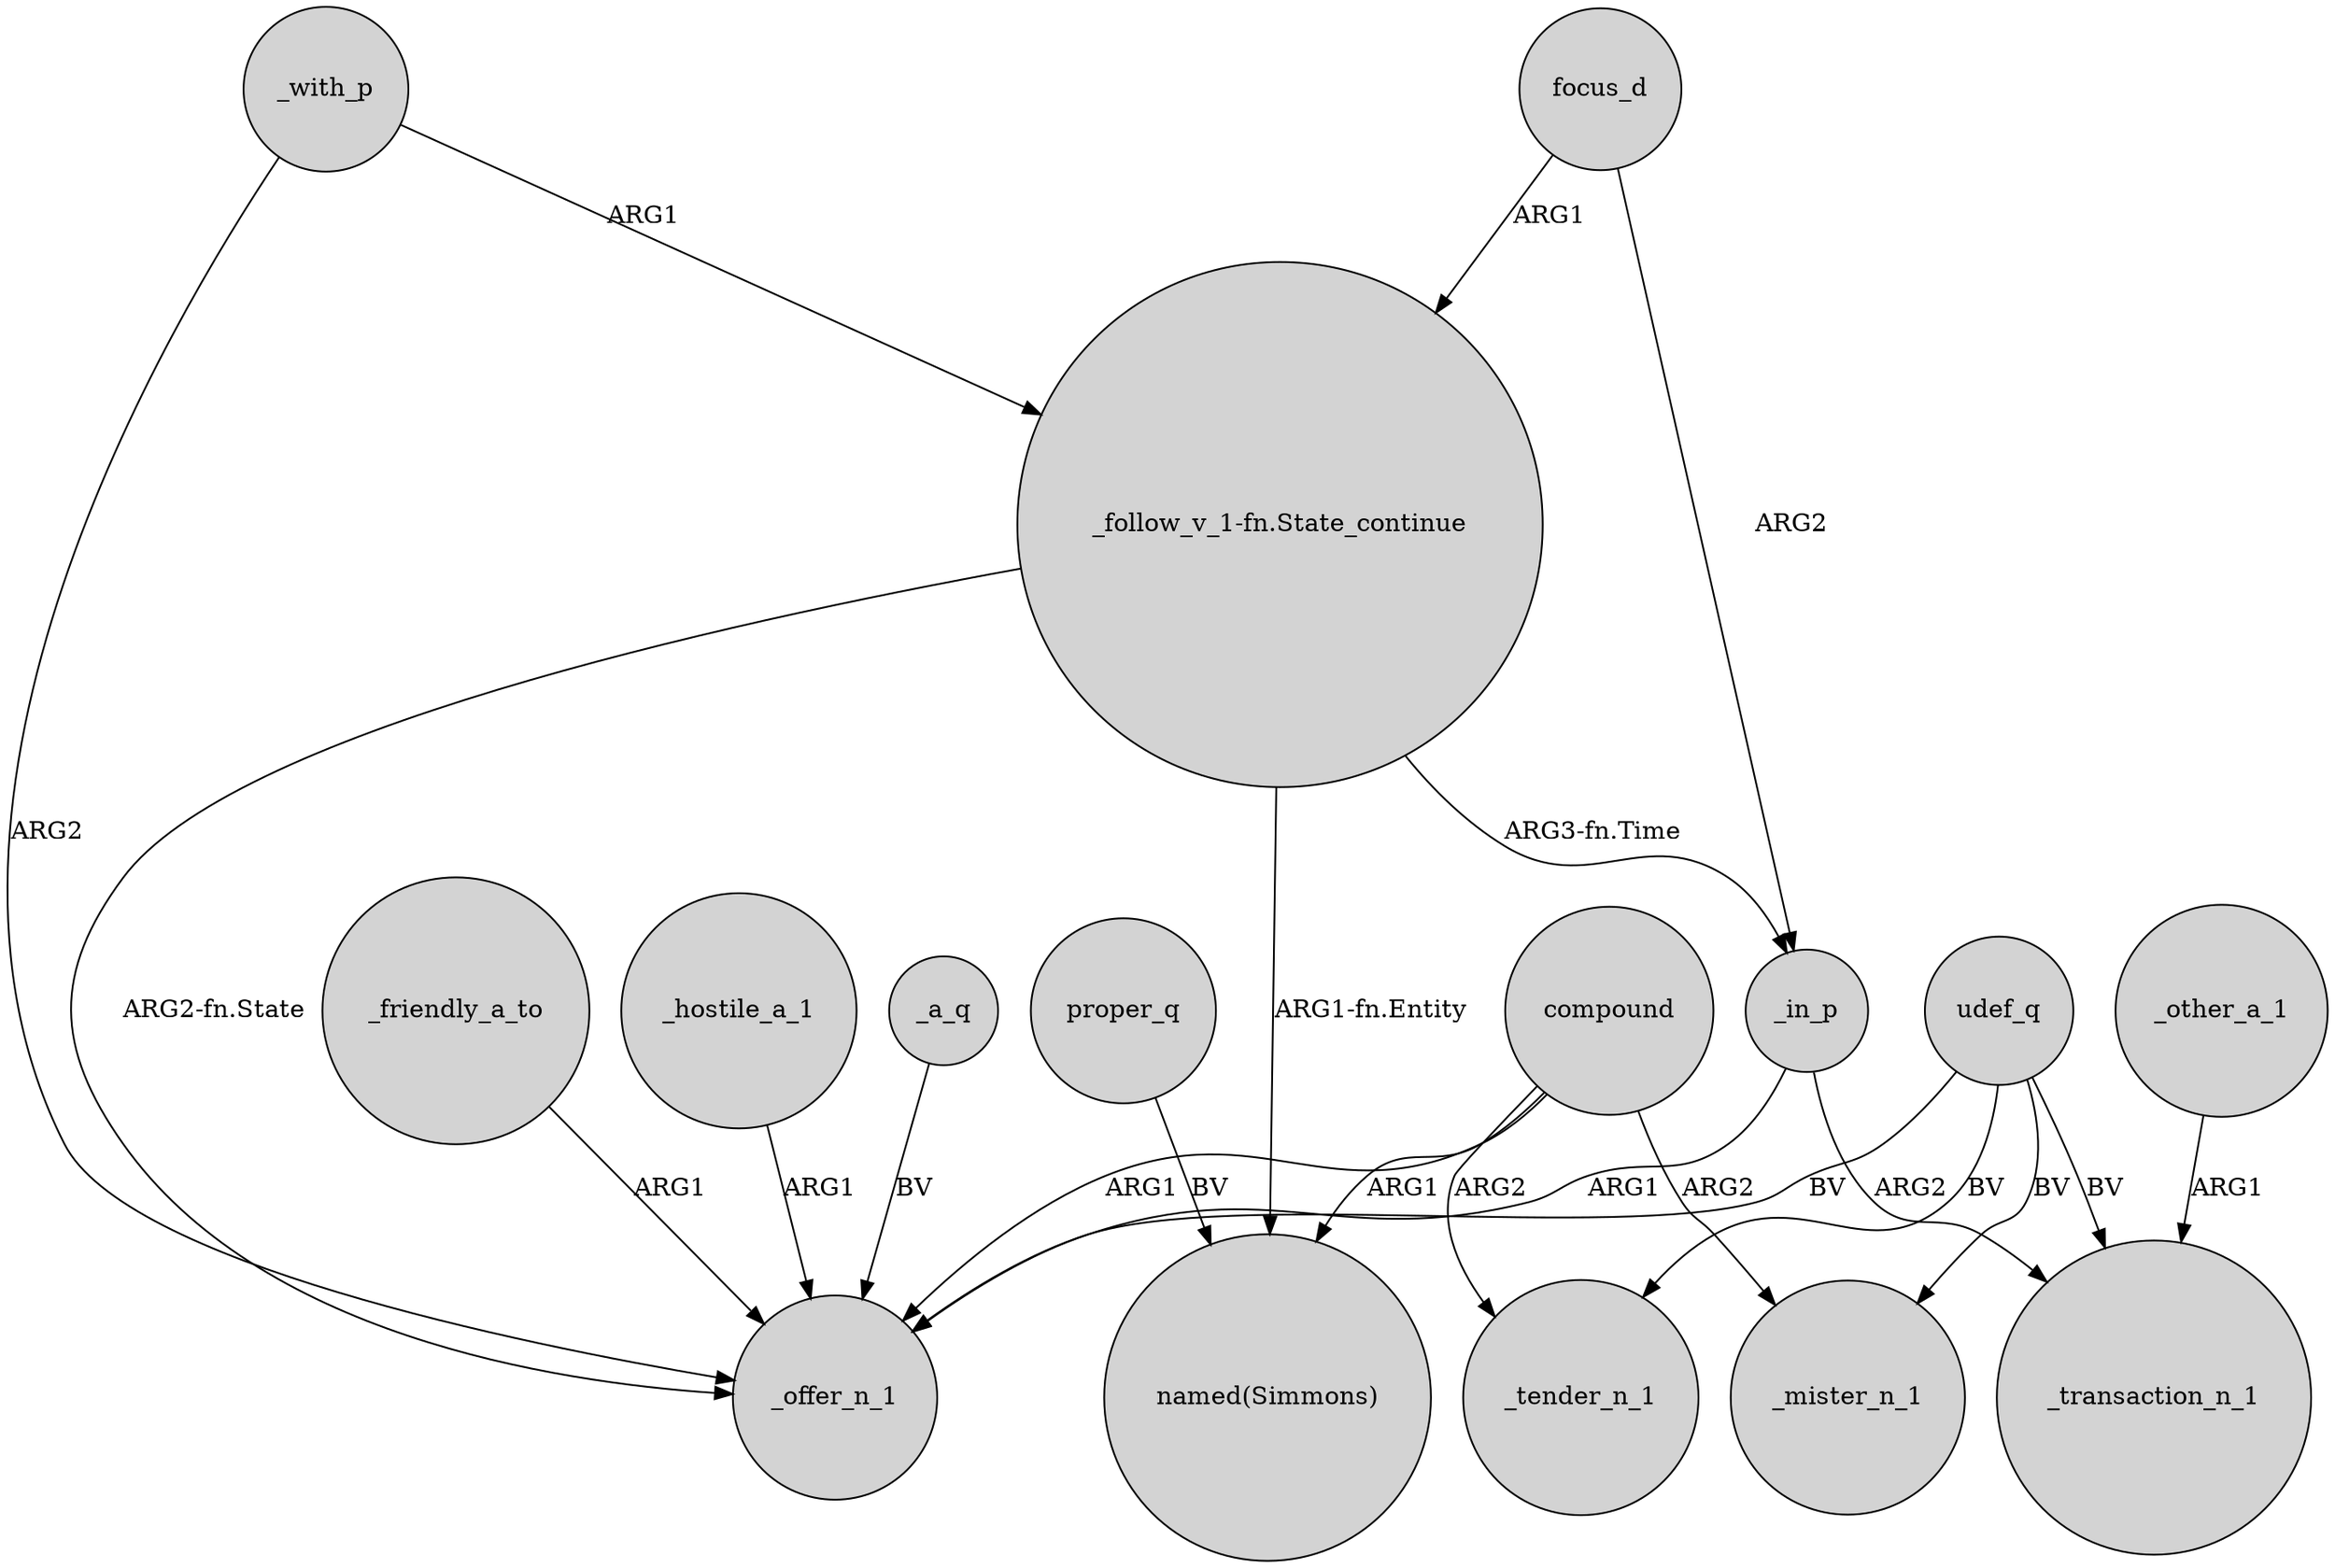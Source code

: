 digraph {
	node [shape=circle style=filled]
	_in_p -> _offer_n_1 [label=ARG1]
	_hostile_a_1 -> _offer_n_1 [label=ARG1]
	focus_d -> "_follow_v_1-fn.State_continue" [label=ARG1]
	focus_d -> _in_p [label=ARG2]
	_other_a_1 -> _transaction_n_1 [label=ARG1]
	compound -> _tender_n_1 [label=ARG2]
	"_follow_v_1-fn.State_continue" -> _offer_n_1 [label="ARG2-fn.State"]
	udef_q -> _transaction_n_1 [label=BV]
	udef_q -> _offer_n_1 [label=BV]
	compound -> "named(Simmons)" [label=ARG1]
	_a_q -> _offer_n_1 [label=BV]
	udef_q -> _mister_n_1 [label=BV]
	udef_q -> _tender_n_1 [label=BV]
	_with_p -> "_follow_v_1-fn.State_continue" [label=ARG1]
	_friendly_a_to -> _offer_n_1 [label=ARG1]
	compound -> _mister_n_1 [label=ARG2]
	compound -> _offer_n_1 [label=ARG1]
	"_follow_v_1-fn.State_continue" -> "named(Simmons)" [label="ARG1-fn.Entity"]
	proper_q -> "named(Simmons)" [label=BV]
	_in_p -> _transaction_n_1 [label=ARG2]
	"_follow_v_1-fn.State_continue" -> _in_p [label="ARG3-fn.Time"]
	_with_p -> _offer_n_1 [label=ARG2]
}
